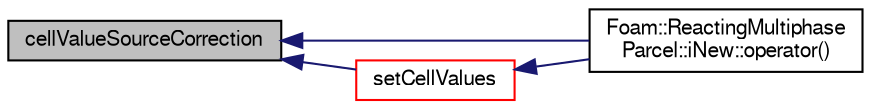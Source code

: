 digraph "cellValueSourceCorrection"
{
  bgcolor="transparent";
  edge [fontname="FreeSans",fontsize="10",labelfontname="FreeSans",labelfontsize="10"];
  node [fontname="FreeSans",fontsize="10",shape=record];
  rankdir="LR";
  Node211 [label="cellValueSourceCorrection",height=0.2,width=0.4,color="black", fillcolor="grey75", style="filled", fontcolor="black"];
  Node211 -> Node212 [dir="back",color="midnightblue",fontsize="10",style="solid",fontname="FreeSans"];
  Node212 [label="Foam::ReactingMultiphase\lParcel::iNew::operator()",height=0.2,width=0.4,color="black",URL="$a23918.html#a8e53dcd3a280e798784183966985f401"];
  Node211 -> Node213 [dir="back",color="midnightblue",fontsize="10",style="solid",fontname="FreeSans"];
  Node213 [label="setCellValues",height=0.2,width=0.4,color="red",URL="$a23910.html#a41280fa67cfd5c60a05387baa00989df",tooltip="Set cell values. "];
  Node213 -> Node212 [dir="back",color="midnightblue",fontsize="10",style="solid",fontname="FreeSans"];
}
